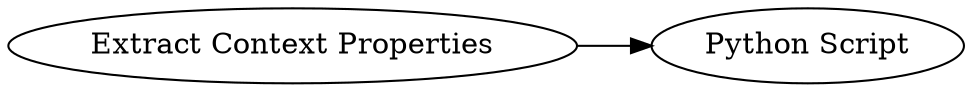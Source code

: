 digraph {
	"2150281813079111957_2" [label="Extract Context Properties"]
	"2150281813079111957_1" [label="Python Script"]
	"2150281813079111957_2" -> "2150281813079111957_1"
	rankdir=LR
}
